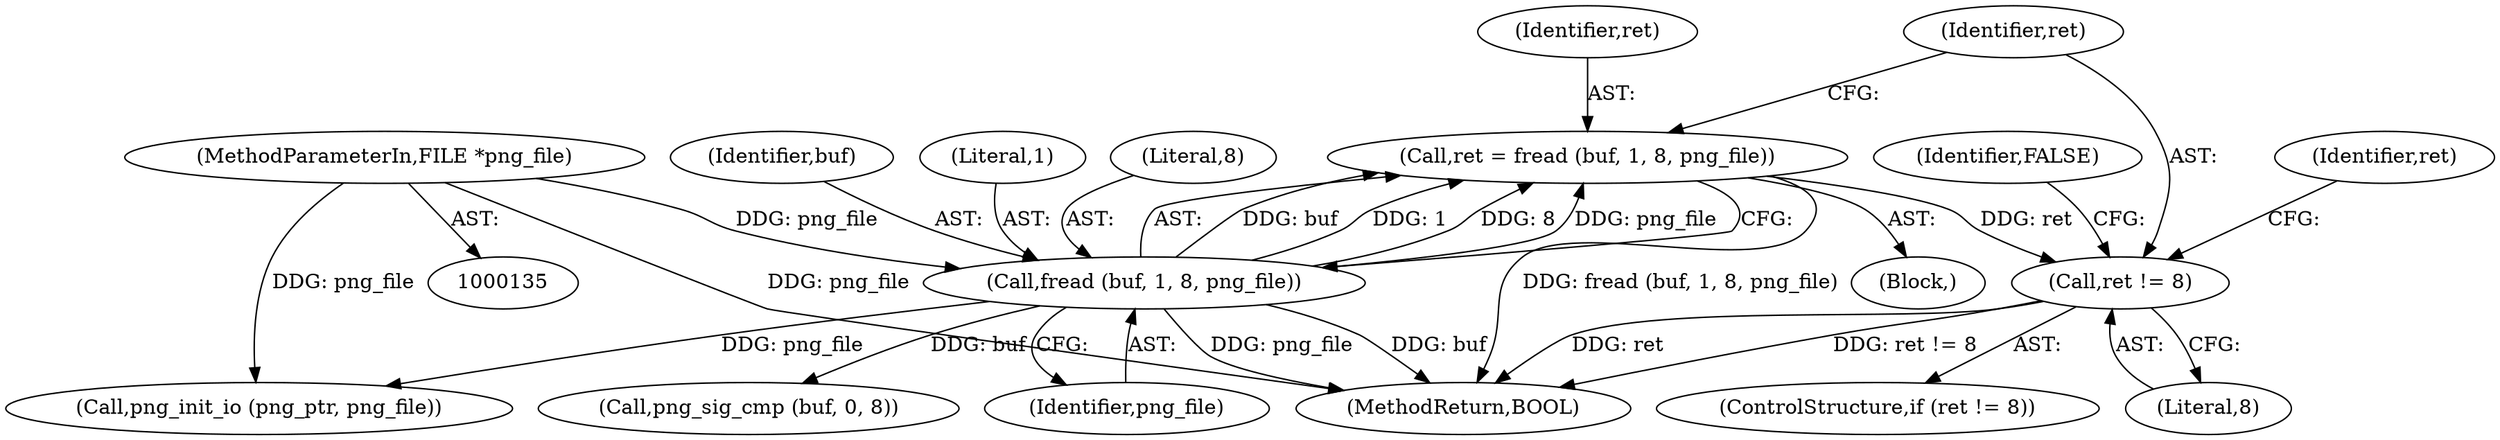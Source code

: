 digraph "0_Android_9d4853418ab2f754c2b63e091c29c5529b8b86ca_157@API" {
"1000175" [label="(Call,ret = fread (buf, 1, 8, png_file))"];
"1000177" [label="(Call,fread (buf, 1, 8, png_file))"];
"1000136" [label="(MethodParameterIn,FILE *png_file)"];
"1000183" [label="(Call,ret != 8)"];
"1000136" [label="(MethodParameterIn,FILE *png_file)"];
"1000176" [label="(Identifier,ret)"];
"1000181" [label="(Identifier,png_file)"];
"1000185" [label="(Literal,8)"];
"1000187" [label="(Identifier,FALSE)"];
"1000177" [label="(Call,fread (buf, 1, 8, png_file))"];
"1000180" [label="(Literal,8)"];
"1000184" [label="(Identifier,ret)"];
"1000189" [label="(Identifier,ret)"];
"1000782" [label="(MethodReturn,BOOL)"];
"1000182" [label="(ControlStructure,if (ret != 8))"];
"1000175" [label="(Call,ret = fread (buf, 1, 8, png_file))"];
"1000141" [label="(Block,)"];
"1000178" [label="(Identifier,buf)"];
"1000239" [label="(Call,png_init_io (png_ptr, png_file))"];
"1000183" [label="(Call,ret != 8)"];
"1000179" [label="(Literal,1)"];
"1000190" [label="(Call,png_sig_cmp (buf, 0, 8))"];
"1000175" -> "1000141"  [label="AST: "];
"1000175" -> "1000177"  [label="CFG: "];
"1000176" -> "1000175"  [label="AST: "];
"1000177" -> "1000175"  [label="AST: "];
"1000184" -> "1000175"  [label="CFG: "];
"1000175" -> "1000782"  [label="DDG: fread (buf, 1, 8, png_file)"];
"1000177" -> "1000175"  [label="DDG: buf"];
"1000177" -> "1000175"  [label="DDG: 1"];
"1000177" -> "1000175"  [label="DDG: 8"];
"1000177" -> "1000175"  [label="DDG: png_file"];
"1000175" -> "1000183"  [label="DDG: ret"];
"1000177" -> "1000181"  [label="CFG: "];
"1000178" -> "1000177"  [label="AST: "];
"1000179" -> "1000177"  [label="AST: "];
"1000180" -> "1000177"  [label="AST: "];
"1000181" -> "1000177"  [label="AST: "];
"1000177" -> "1000782"  [label="DDG: buf"];
"1000177" -> "1000782"  [label="DDG: png_file"];
"1000136" -> "1000177"  [label="DDG: png_file"];
"1000177" -> "1000190"  [label="DDG: buf"];
"1000177" -> "1000239"  [label="DDG: png_file"];
"1000136" -> "1000135"  [label="AST: "];
"1000136" -> "1000782"  [label="DDG: png_file"];
"1000136" -> "1000239"  [label="DDG: png_file"];
"1000183" -> "1000182"  [label="AST: "];
"1000183" -> "1000185"  [label="CFG: "];
"1000184" -> "1000183"  [label="AST: "];
"1000185" -> "1000183"  [label="AST: "];
"1000187" -> "1000183"  [label="CFG: "];
"1000189" -> "1000183"  [label="CFG: "];
"1000183" -> "1000782"  [label="DDG: ret"];
"1000183" -> "1000782"  [label="DDG: ret != 8"];
}
